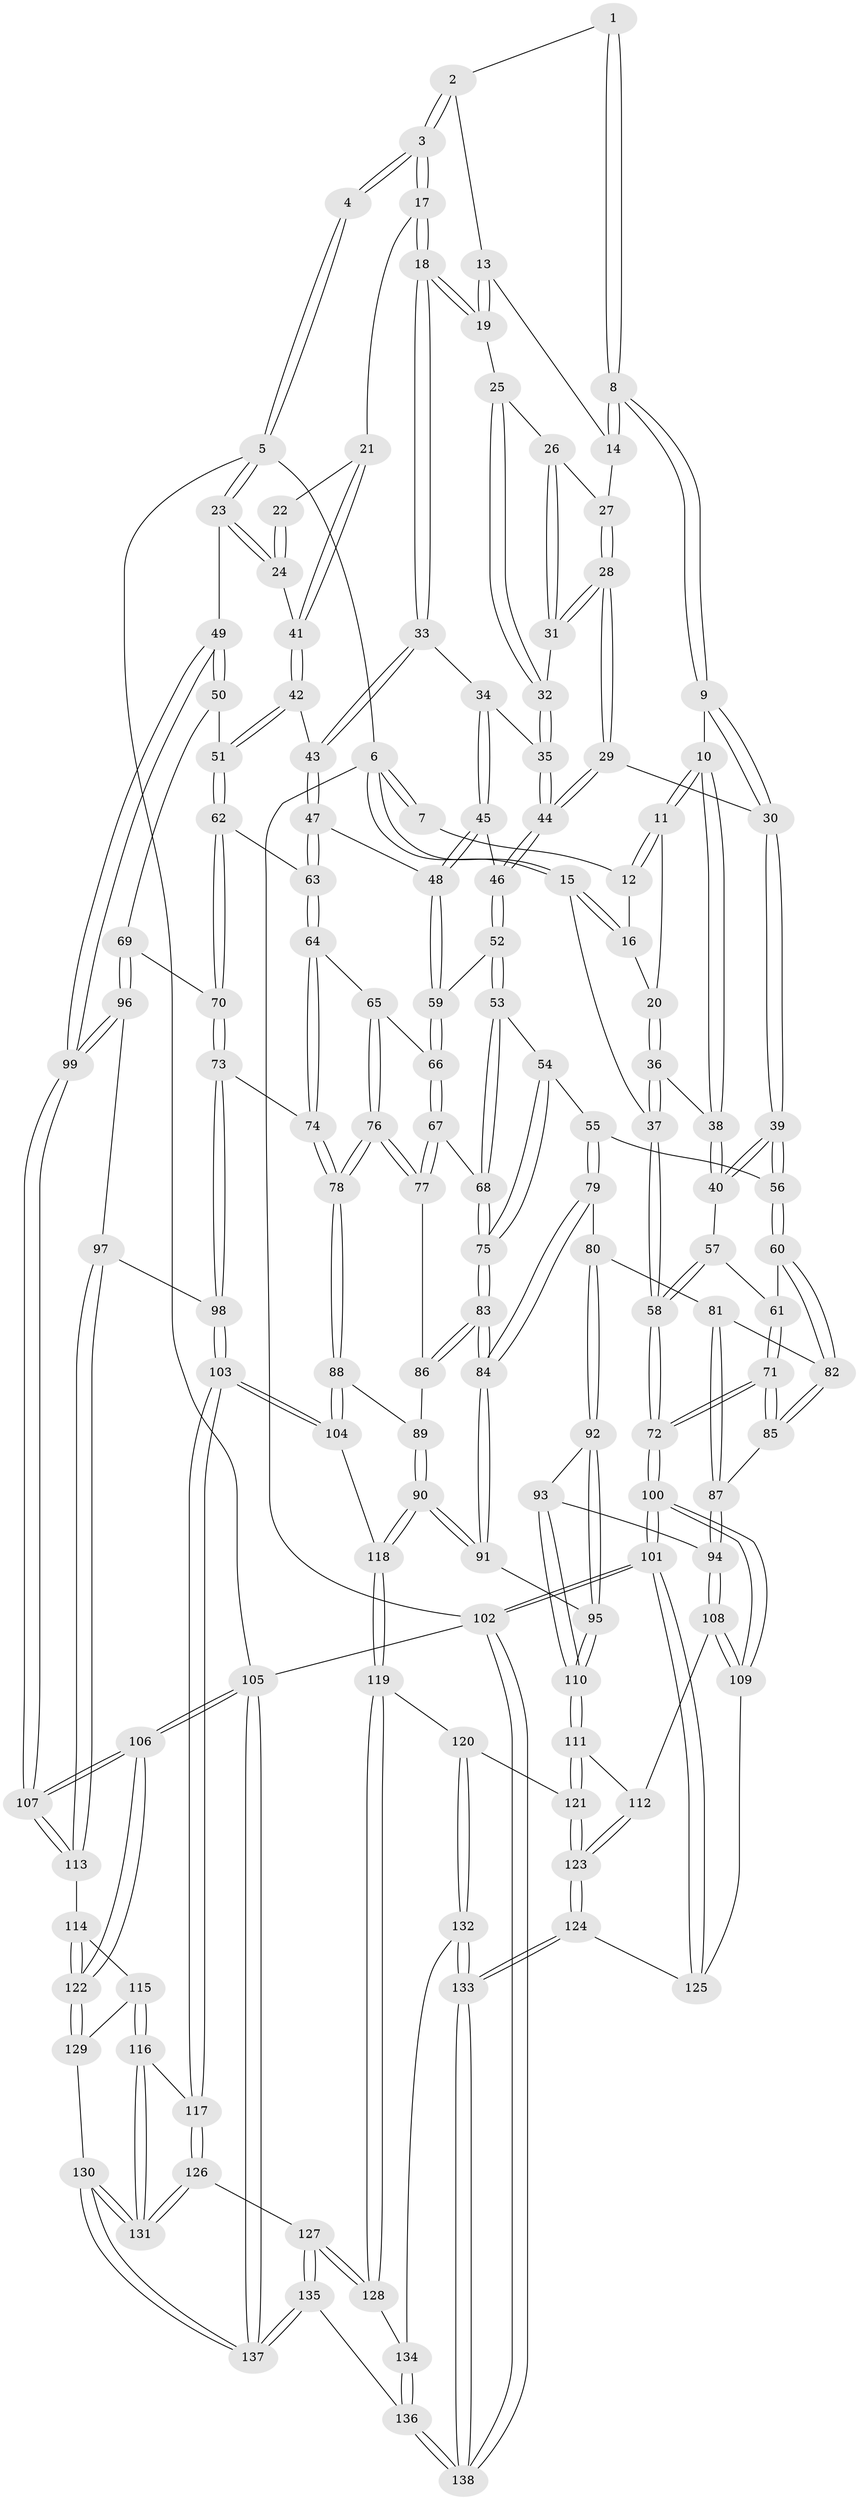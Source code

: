 // coarse degree distribution, {3: 0.15942028985507245, 7: 0.028985507246376812, 6: 0.21739130434782608, 4: 0.17391304347826086, 1: 0.014492753623188406, 5: 0.37681159420289856, 2: 0.028985507246376812}
// Generated by graph-tools (version 1.1) at 2025/04/03/04/25 22:04:46]
// undirected, 138 vertices, 342 edges
graph export_dot {
graph [start="1"]
  node [color=gray90,style=filled];
  1 [pos="+0.3164011328454273+0"];
  2 [pos="+0.5981884856031685+0"];
  3 [pos="+0.768179497603471+0"];
  4 [pos="+1+0"];
  5 [pos="+1+0"];
  6 [pos="+0+0"];
  7 [pos="+0.2059900628546055+0"];
  8 [pos="+0.35003912563629014+0.060305250080663064"];
  9 [pos="+0.346196505498161+0.07287368711559064"];
  10 [pos="+0.32718716014111215+0.08711046274536749"];
  11 [pos="+0.15231926362318174+0.07384410201129454"];
  12 [pos="+0.14530658920746645+0"];
  13 [pos="+0.5239899650080394+0.03346063058663546"];
  14 [pos="+0.4861503361322744+0.07831512375397318"];
  15 [pos="+0+0.19913885767554823"];
  16 [pos="+0.026377571989241084+0.05220226672323673"];
  17 [pos="+0.7493322921470826+0"];
  18 [pos="+0.7005397995158092+0.09327781051773462"];
  19 [pos="+0.5927663723099226+0.1113040379638935"];
  20 [pos="+0.14220984241521284+0.1074483969293188"];
  21 [pos="+0.8850272547307956+0.15334095183439053"];
  22 [pos="+1+0"];
  23 [pos="+1+0.1921002919290569"];
  24 [pos="+0.922051673725399+0.19249489855757634"];
  25 [pos="+0.5796932846098488+0.11981833496091271"];
  26 [pos="+0.5479573245785875+0.12414945398356049"];
  27 [pos="+0.5023256100554756+0.11494260582129871"];
  28 [pos="+0.4687077910802178+0.18769979381341265"];
  29 [pos="+0.44291739587091783+0.21894008573835225"];
  30 [pos="+0.4223306686808078+0.20937518784660275"];
  31 [pos="+0.534595032649642+0.17046000521422255"];
  32 [pos="+0.5677832262807587+0.1913130447147588"];
  33 [pos="+0.7163647583472896+0.17182423670960753"];
  34 [pos="+0.592659723435379+0.22398473813253417"];
  35 [pos="+0.5746835130541931+0.21431354924225005"];
  36 [pos="+0.13750251824953694+0.14415974330758705"];
  37 [pos="+0+0.2435097784025282"];
  38 [pos="+0.21955168844471817+0.2205473680770704"];
  39 [pos="+0.2544759619071669+0.2903434311838083"];
  40 [pos="+0.22663613057640009+0.26178177093991495"];
  41 [pos="+0.8977076108266072+0.19886986697515083"];
  42 [pos="+0.8223284287555416+0.26515156981378635"];
  43 [pos="+0.7259670777164408+0.18545298212221445"];
  44 [pos="+0.45622440488507343+0.23906927795262153"];
  45 [pos="+0.5878864167920296+0.2905184039218682"];
  46 [pos="+0.4593560807653013+0.2538873122683407"];
  47 [pos="+0.6180436143149843+0.3343850949598682"];
  48 [pos="+0.6044822627472676+0.33172550162905917"];
  49 [pos="+1+0.3258472890709254"];
  50 [pos="+0.9274200627727879+0.3508891901465796"];
  51 [pos="+0.8244739043279188+0.2942384822779538"];
  52 [pos="+0.45874967069962064+0.2642163002158044"];
  53 [pos="+0.40895186183846094+0.37931368722852044"];
  54 [pos="+0.3128436731947691+0.3743922958835479"];
  55 [pos="+0.3004891533390232+0.37223187953619913"];
  56 [pos="+0.27795370470417124+0.36112470604691027"];
  57 [pos="+0.0871719445377074+0.3146172372006473"];
  58 [pos="+0+0.3356959957887276"];
  59 [pos="+0.5564800942439069+0.3620197611507865"];
  60 [pos="+0.23268057634723124+0.4098551912614465"];
  61 [pos="+0.1536813176618418+0.40219995967567285"];
  62 [pos="+0.7967633713897753+0.3394146646500686"];
  63 [pos="+0.6716943503173278+0.37346672845279816"];
  64 [pos="+0.6640842014854985+0.4093518252396517"];
  65 [pos="+0.6288666259422606+0.4407634895409002"];
  66 [pos="+0.5422113851207618+0.3852506830489516"];
  67 [pos="+0.5091272686028204+0.4195502663917054"];
  68 [pos="+0.42606282615232277+0.39659858105283285"];
  69 [pos="+0.9336306884713685+0.48022996070143"];
  70 [pos="+0.8045307810778957+0.45642883887130825"];
  71 [pos="+0.03500957672500489+0.4824616331792158"];
  72 [pos="+0+0.44881346815875334"];
  73 [pos="+0.7865342956606488+0.48756534530950335"];
  74 [pos="+0.7238922420744821+0.5081130928398004"];
  75 [pos="+0.3982118400954475+0.5552657408387155"];
  76 [pos="+0.604685564824399+0.4851716732797882"];
  77 [pos="+0.5112253520107113+0.4253212591701743"];
  78 [pos="+0.6302224006403402+0.6068143064286514"];
  79 [pos="+0.31826039240081444+0.5057514211251454"];
  80 [pos="+0.23446849271780323+0.4964338854620371"];
  81 [pos="+0.2313085332912861+0.47534088181465656"];
  82 [pos="+0.22824460696849647+0.4233392895550742"];
  83 [pos="+0.39817535994141856+0.5562366718828523"];
  84 [pos="+0.3805824893545096+0.600141591955392"];
  85 [pos="+0.09733520614851154+0.5077062885604255"];
  86 [pos="+0.5023026171113009+0.4879004443472333"];
  87 [pos="+0.11207631760792884+0.5213229898211525"];
  88 [pos="+0.6274906125155814+0.6143570065233102"];
  89 [pos="+0.5094873899409849+0.49800119671306164"];
  90 [pos="+0.45793227034499107+0.6699968231590833"];
  91 [pos="+0.3805669585348302+0.6003749444713862"];
  92 [pos="+0.22758228482104284+0.5278752799522043"];
  93 [pos="+0.1711195618866918+0.5744884259524001"];
  94 [pos="+0.1628333288618043+0.5744828807794475"];
  95 [pos="+0.3651723308336683+0.6039862771162701"];
  96 [pos="+0.9509159733122932+0.49899574405392305"];
  97 [pos="+0.8942539288749909+0.6168647682732662"];
  98 [pos="+0.8469273682811629+0.602305469278511"];
  99 [pos="+1+0.4790514768391378"];
  100 [pos="+0+0.6776012376812129"];
  101 [pos="+0+1"];
  102 [pos="+0+1"];
  103 [pos="+0.6421062408304061+0.694445145045469"];
  104 [pos="+0.6198222553503513+0.673882536222389"];
  105 [pos="+1+1"];
  106 [pos="+1+1"];
  107 [pos="+1+0.8680048274932707"];
  108 [pos="+0.09850188446386902+0.6826062478126065"];
  109 [pos="+0+0.7127718739392969"];
  110 [pos="+0.2674137967788011+0.6577280579709008"];
  111 [pos="+0.2575319842583311+0.6785285474124183"];
  112 [pos="+0.1660753843116729+0.71748222588891"];
  113 [pos="+0.9214997623888224+0.6603857155270586"];
  114 [pos="+0.8472063678189959+0.7287494529991212"];
  115 [pos="+0.768353542844832+0.7741007535260831"];
  116 [pos="+0.6770617785582144+0.7482601559387199"];
  117 [pos="+0.6626014935896639+0.735404961889081"];
  118 [pos="+0.4741679762828146+0.6861228448591575"];
  119 [pos="+0.41755691498496+0.7910998263910439"];
  120 [pos="+0.38017394997523174+0.8020833016345762"];
  121 [pos="+0.2925048396540538+0.7824002841426262"];
  122 [pos="+1+1"];
  123 [pos="+0.1908454014526353+0.8491071583803622"];
  124 [pos="+0.17245098548157803+0.8869994700979948"];
  125 [pos="+0.14305838163145718+0.8805732755245355"];
  126 [pos="+0.5641561583189204+0.8834323513771806"];
  127 [pos="+0.5260951367642813+0.9059266161905698"];
  128 [pos="+0.4651313223160724+0.8857535615919522"];
  129 [pos="+0.7898567088398022+0.7979549818633513"];
  130 [pos="+0.7460206108646782+1"];
  131 [pos="+0.7090822946643603+0.9850055418155487"];
  132 [pos="+0.2735422344382828+0.9939282953356008"];
  133 [pos="+0.245406042040813+1"];
  134 [pos="+0.4503314371789802+0.907737548029606"];
  135 [pos="+0.601166930359326+1"];
  136 [pos="+0.43227449352277236+1"];
  137 [pos="+0.7954427690840707+1"];
  138 [pos="+0.24841199395016456+1"];
  1 -- 2;
  1 -- 8;
  1 -- 8;
  2 -- 3;
  2 -- 3;
  2 -- 13;
  3 -- 4;
  3 -- 4;
  3 -- 17;
  3 -- 17;
  4 -- 5;
  4 -- 5;
  5 -- 6;
  5 -- 23;
  5 -- 23;
  5 -- 105;
  6 -- 7;
  6 -- 7;
  6 -- 15;
  6 -- 15;
  6 -- 102;
  7 -- 12;
  8 -- 9;
  8 -- 9;
  8 -- 14;
  8 -- 14;
  9 -- 10;
  9 -- 30;
  9 -- 30;
  10 -- 11;
  10 -- 11;
  10 -- 38;
  10 -- 38;
  11 -- 12;
  11 -- 12;
  11 -- 20;
  12 -- 16;
  13 -- 14;
  13 -- 19;
  13 -- 19;
  14 -- 27;
  15 -- 16;
  15 -- 16;
  15 -- 37;
  16 -- 20;
  17 -- 18;
  17 -- 18;
  17 -- 21;
  18 -- 19;
  18 -- 19;
  18 -- 33;
  18 -- 33;
  19 -- 25;
  20 -- 36;
  20 -- 36;
  21 -- 22;
  21 -- 41;
  21 -- 41;
  22 -- 24;
  22 -- 24;
  23 -- 24;
  23 -- 24;
  23 -- 49;
  24 -- 41;
  25 -- 26;
  25 -- 32;
  25 -- 32;
  26 -- 27;
  26 -- 31;
  26 -- 31;
  27 -- 28;
  27 -- 28;
  28 -- 29;
  28 -- 29;
  28 -- 31;
  28 -- 31;
  29 -- 30;
  29 -- 44;
  29 -- 44;
  30 -- 39;
  30 -- 39;
  31 -- 32;
  32 -- 35;
  32 -- 35;
  33 -- 34;
  33 -- 43;
  33 -- 43;
  34 -- 35;
  34 -- 45;
  34 -- 45;
  35 -- 44;
  35 -- 44;
  36 -- 37;
  36 -- 37;
  36 -- 38;
  37 -- 58;
  37 -- 58;
  38 -- 40;
  38 -- 40;
  39 -- 40;
  39 -- 40;
  39 -- 56;
  39 -- 56;
  40 -- 57;
  41 -- 42;
  41 -- 42;
  42 -- 43;
  42 -- 51;
  42 -- 51;
  43 -- 47;
  43 -- 47;
  44 -- 46;
  44 -- 46;
  45 -- 46;
  45 -- 48;
  45 -- 48;
  46 -- 52;
  46 -- 52;
  47 -- 48;
  47 -- 63;
  47 -- 63;
  48 -- 59;
  48 -- 59;
  49 -- 50;
  49 -- 50;
  49 -- 99;
  49 -- 99;
  50 -- 51;
  50 -- 69;
  51 -- 62;
  51 -- 62;
  52 -- 53;
  52 -- 53;
  52 -- 59;
  53 -- 54;
  53 -- 68;
  53 -- 68;
  54 -- 55;
  54 -- 75;
  54 -- 75;
  55 -- 56;
  55 -- 79;
  55 -- 79;
  56 -- 60;
  56 -- 60;
  57 -- 58;
  57 -- 58;
  57 -- 61;
  58 -- 72;
  58 -- 72;
  59 -- 66;
  59 -- 66;
  60 -- 61;
  60 -- 82;
  60 -- 82;
  61 -- 71;
  61 -- 71;
  62 -- 63;
  62 -- 70;
  62 -- 70;
  63 -- 64;
  63 -- 64;
  64 -- 65;
  64 -- 74;
  64 -- 74;
  65 -- 66;
  65 -- 76;
  65 -- 76;
  66 -- 67;
  66 -- 67;
  67 -- 68;
  67 -- 77;
  67 -- 77;
  68 -- 75;
  68 -- 75;
  69 -- 70;
  69 -- 96;
  69 -- 96;
  70 -- 73;
  70 -- 73;
  71 -- 72;
  71 -- 72;
  71 -- 85;
  71 -- 85;
  72 -- 100;
  72 -- 100;
  73 -- 74;
  73 -- 98;
  73 -- 98;
  74 -- 78;
  74 -- 78;
  75 -- 83;
  75 -- 83;
  76 -- 77;
  76 -- 77;
  76 -- 78;
  76 -- 78;
  77 -- 86;
  78 -- 88;
  78 -- 88;
  79 -- 80;
  79 -- 84;
  79 -- 84;
  80 -- 81;
  80 -- 92;
  80 -- 92;
  81 -- 82;
  81 -- 87;
  81 -- 87;
  82 -- 85;
  82 -- 85;
  83 -- 84;
  83 -- 84;
  83 -- 86;
  83 -- 86;
  84 -- 91;
  84 -- 91;
  85 -- 87;
  86 -- 89;
  87 -- 94;
  87 -- 94;
  88 -- 89;
  88 -- 104;
  88 -- 104;
  89 -- 90;
  89 -- 90;
  90 -- 91;
  90 -- 91;
  90 -- 118;
  90 -- 118;
  91 -- 95;
  92 -- 93;
  92 -- 95;
  92 -- 95;
  93 -- 94;
  93 -- 110;
  93 -- 110;
  94 -- 108;
  94 -- 108;
  95 -- 110;
  95 -- 110;
  96 -- 97;
  96 -- 99;
  96 -- 99;
  97 -- 98;
  97 -- 113;
  97 -- 113;
  98 -- 103;
  98 -- 103;
  99 -- 107;
  99 -- 107;
  100 -- 101;
  100 -- 101;
  100 -- 109;
  100 -- 109;
  101 -- 102;
  101 -- 102;
  101 -- 125;
  101 -- 125;
  102 -- 138;
  102 -- 138;
  102 -- 105;
  103 -- 104;
  103 -- 104;
  103 -- 117;
  103 -- 117;
  104 -- 118;
  105 -- 106;
  105 -- 106;
  105 -- 137;
  105 -- 137;
  106 -- 107;
  106 -- 107;
  106 -- 122;
  106 -- 122;
  107 -- 113;
  107 -- 113;
  108 -- 109;
  108 -- 109;
  108 -- 112;
  109 -- 125;
  110 -- 111;
  110 -- 111;
  111 -- 112;
  111 -- 121;
  111 -- 121;
  112 -- 123;
  112 -- 123;
  113 -- 114;
  114 -- 115;
  114 -- 122;
  114 -- 122;
  115 -- 116;
  115 -- 116;
  115 -- 129;
  116 -- 117;
  116 -- 131;
  116 -- 131;
  117 -- 126;
  117 -- 126;
  118 -- 119;
  118 -- 119;
  119 -- 120;
  119 -- 128;
  119 -- 128;
  120 -- 121;
  120 -- 132;
  120 -- 132;
  121 -- 123;
  121 -- 123;
  122 -- 129;
  122 -- 129;
  123 -- 124;
  123 -- 124;
  124 -- 125;
  124 -- 133;
  124 -- 133;
  126 -- 127;
  126 -- 131;
  126 -- 131;
  127 -- 128;
  127 -- 128;
  127 -- 135;
  127 -- 135;
  128 -- 134;
  129 -- 130;
  130 -- 131;
  130 -- 131;
  130 -- 137;
  130 -- 137;
  132 -- 133;
  132 -- 133;
  132 -- 134;
  133 -- 138;
  133 -- 138;
  134 -- 136;
  134 -- 136;
  135 -- 136;
  135 -- 137;
  135 -- 137;
  136 -- 138;
  136 -- 138;
}
